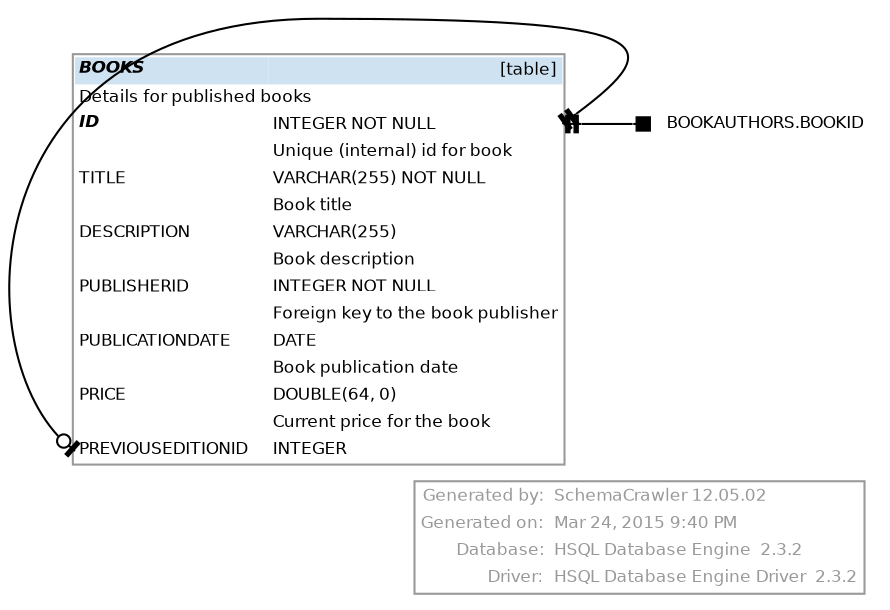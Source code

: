 digraph "SchemaCrawler_Diagram" {

  graph [
    nodesep="0.18"
    ranksep="0.46"
    rankdir="RL"
    fontname="Helvetica"
    fontsize="8"
  ];
  
  node [
    fontname="Helvetica"
    fontsize="8"
    shape="plaintext"
  ];
  
  edge [
    fontname="Helvetica"
    fontsize="8"  
    arrowsize="0.8"
  ];


  graph [fontcolor="#999999", 
    label=<
<table color="#999999" border="1" cellborder="0" cellspacing="0">
	<tr>
		<td align='right'>Generated by:</td>
		<td align='left'>SchemaCrawler 12.05.02</td>
	</tr>
	<tr>
		<td align='right'>Generated on:</td>
		<td align='left'>Mar 24, 2015 9:40 PM</td>
	</tr>
	<tr>
		<td align='right'>Database:</td>
		<td align='left'>HSQL Database Engine  2.3.2</td>
	</tr>
	<tr>
		<td align='right'>Driver:</td>
		<td align='left'>HSQL Database Engine Driver  2.3.2</td>
	</tr>
      </table>    >
    labeljust=r
    labelloc=b
  ];

  /* PUBLIC.BOOKS.BOOKS -=-=-=-=-=-=-=-=-=-=-=-=-=- */
  "books_a0708ac5" [
    label=<
      <table border="1" cellborder="0" cellpadding="2" cellspacing="0" bgcolor="white" color="#999999">
	<tr>
		<td colspan='2' bgcolor='#CEE2F2' align='left'><b><i>BOOKS</i></b></td>
		<td bgcolor='#CEE2F2' align='right'>[table]</td>
	</tr>
	<tr>
		<td colspan='3' align='left'>Details for published books</td>
	</tr>
	<tr>
		<td port='id_a0708ac5.start' align='left'><b><i>ID</i></b></td>
		<td align='left'> </td>
		<td port='id_a0708ac5.end' align='left'>INTEGER NOT NULL</td>
	</tr>
	<tr>
		<td align='left'></td>
		<td align='left'> </td>
		<td align='left'>Unique (internal) id for book</td>
	</tr>
	<tr>
		<td port='title_a0708ac5.start' align='left'>TITLE</td>
		<td align='left'> </td>
		<td port='title_a0708ac5.end' align='left'>VARCHAR(255) NOT NULL</td>
	</tr>
	<tr>
		<td align='left'></td>
		<td align='left'> </td>
		<td align='left'>Book title</td>
	</tr>
	<tr>
		<td port='description_a0708ac5.start' align='left'>DESCRIPTION</td>
		<td align='left'> </td>
		<td port='description_a0708ac5.end' align='left'>VARCHAR(255)</td>
	</tr>
	<tr>
		<td align='left'></td>
		<td align='left'> </td>
		<td align='left'>Book description</td>
	</tr>
	<tr>
		<td port='publisherid_a0708ac5.start' align='left'>PUBLISHERID</td>
		<td align='left'> </td>
		<td port='publisherid_a0708ac5.end' align='left'>INTEGER NOT NULL</td>
	</tr>
	<tr>
		<td align='left'></td>
		<td align='left'> </td>
		<td align='left'>Foreign key to the book publisher</td>
	</tr>
	<tr>
		<td port='publicationdate_a0708ac5.start' align='left'>PUBLICATIONDATE</td>
		<td align='left'> </td>
		<td port='publicationdate_a0708ac5.end' align='left'>DATE</td>
	</tr>
	<tr>
		<td align='left'></td>
		<td align='left'> </td>
		<td align='left'>Book publication date</td>
	</tr>
	<tr>
		<td port='price_a0708ac5.start' align='left'>PRICE</td>
		<td align='left'> </td>
		<td port='price_a0708ac5.end' align='left'>DOUBLE(64, 0)</td>
	</tr>
	<tr>
		<td align='left'></td>
		<td align='left'> </td>
		<td align='left'>Current price for the book</td>
	</tr>
	<tr>
		<td port='previouseditionid_a0708ac5.start' align='left'>PREVIOUSEDITIONID</td>
		<td align='left'> </td>
		<td port='previouseditionid_a0708ac5.end' align='left'>INTEGER</td>
	</tr>
      </table>
    >
  ];

  "bookid_a0708ac5" [label=<BOOKAUTHORS.BOOKID>];
  "bookid_a0708ac5":w -> "books_a0708ac5":"id_a0708ac5.end":e [label=<> style="solid" dir="both" arrowhead="teetee" arrowtail="box"];
  "books_a0708ac5":"previouseditionid_a0708ac5.start":w -> "books_a0708ac5":"id_a0708ac5.end":e [label=<> style="solid" dir="both" arrowhead="teetee" arrowtail="teeodot"];


}
